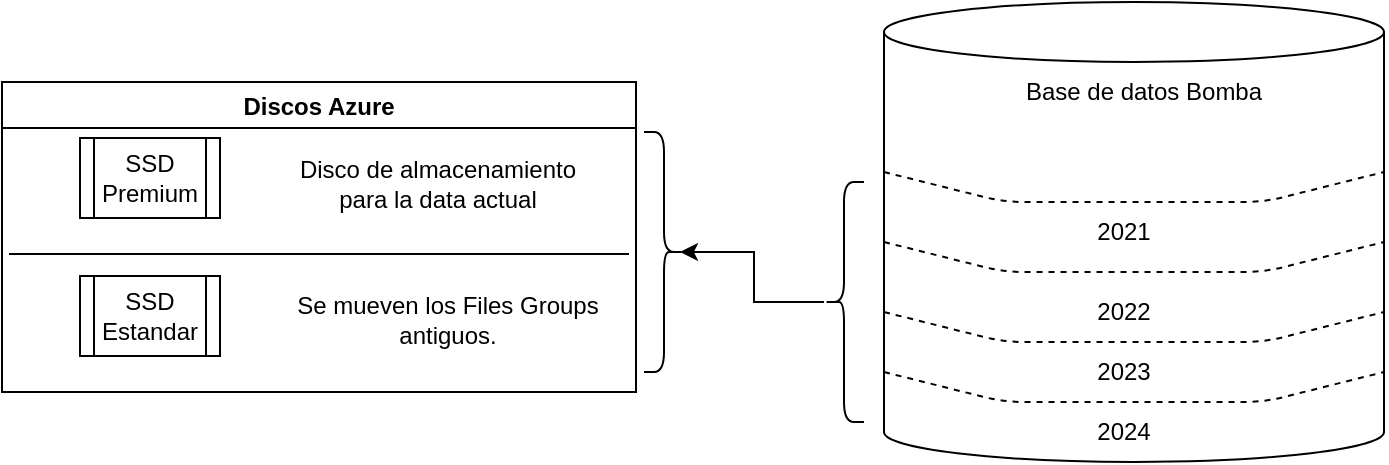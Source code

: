 <mxfile version="14.9.5" type="github">
  <diagram id="hOA9HWO0stQCfznon2GV" name="Page-1">
    <mxGraphModel dx="1422" dy="762" grid="0" gridSize="10" guides="1" tooltips="1" connect="1" arrows="1" fold="1" page="1" pageScale="1" pageWidth="827" pageHeight="1169" math="0" shadow="0">
      <root>
        <mxCell id="0" />
        <mxCell id="1" parent="0" />
        <mxCell id="CIBt73lVi8_bv28ipsNm-3" value="" style="shape=cylinder3;whiteSpace=wrap;html=1;boundedLbl=1;backgroundOutline=1;size=15;" vertex="1" parent="1">
          <mxGeometry x="511" y="355" width="250" height="230" as="geometry" />
        </mxCell>
        <mxCell id="CIBt73lVi8_bv28ipsNm-6" value="" style="endArrow=none;dashed=1;html=1;exitX=0;exitY=0;exitDx=0;exitDy=120;exitPerimeter=0;entryX=1;entryY=0;entryDx=0;entryDy=120;entryPerimeter=0;" edge="1" parent="1" source="CIBt73lVi8_bv28ipsNm-3" target="CIBt73lVi8_bv28ipsNm-3">
          <mxGeometry width="50" height="50" relative="1" as="geometry">
            <mxPoint x="721" y="290" as="sourcePoint" />
            <mxPoint x="771" y="240" as="targetPoint" />
            <Array as="points">
              <mxPoint x="571" y="490" />
              <mxPoint x="636" y="490" />
              <mxPoint x="701" y="490" />
            </Array>
          </mxGeometry>
        </mxCell>
        <mxCell id="CIBt73lVi8_bv28ipsNm-8" value="" style="endArrow=none;dashed=1;html=1;exitX=0;exitY=0;exitDx=0;exitDy=120;exitPerimeter=0;entryX=1;entryY=0;entryDx=0;entryDy=120;entryPerimeter=0;" edge="1" parent="1">
          <mxGeometry width="50" height="50" relative="1" as="geometry">
            <mxPoint x="511" y="510" as="sourcePoint" />
            <mxPoint x="761" y="510" as="targetPoint" />
            <Array as="points">
              <mxPoint x="571" y="525" />
              <mxPoint x="636" y="525" />
              <mxPoint x="701" y="525" />
            </Array>
          </mxGeometry>
        </mxCell>
        <mxCell id="CIBt73lVi8_bv28ipsNm-9" value="" style="endArrow=none;dashed=1;html=1;exitX=0;exitY=0;exitDx=0;exitDy=120;exitPerimeter=0;entryX=1;entryY=0;entryDx=0;entryDy=120;entryPerimeter=0;" edge="1" parent="1">
          <mxGeometry width="50" height="50" relative="1" as="geometry">
            <mxPoint x="511" y="440" as="sourcePoint" />
            <mxPoint x="761" y="440" as="targetPoint" />
            <Array as="points">
              <mxPoint x="571" y="455" />
              <mxPoint x="636" y="455" />
              <mxPoint x="701" y="455" />
            </Array>
          </mxGeometry>
        </mxCell>
        <mxCell id="CIBt73lVi8_bv28ipsNm-10" value="" style="endArrow=none;dashed=1;html=1;exitX=0;exitY=0;exitDx=0;exitDy=120;exitPerimeter=0;entryX=1;entryY=0;entryDx=0;entryDy=120;entryPerimeter=0;" edge="1" parent="1">
          <mxGeometry width="50" height="50" relative="1" as="geometry">
            <mxPoint x="511" y="540" as="sourcePoint" />
            <mxPoint x="761" y="540" as="targetPoint" />
            <Array as="points">
              <mxPoint x="571" y="555" />
              <mxPoint x="636" y="555" />
              <mxPoint x="701" y="555" />
            </Array>
          </mxGeometry>
        </mxCell>
        <mxCell id="CIBt73lVi8_bv28ipsNm-11" value="Base de datos Bomba" style="text;html=1;strokeColor=none;fillColor=none;align=center;verticalAlign=middle;whiteSpace=wrap;rounded=0;" vertex="1" parent="1">
          <mxGeometry x="561" y="390" width="160" height="20" as="geometry" />
        </mxCell>
        <mxCell id="CIBt73lVi8_bv28ipsNm-12" value="2021" style="text;html=1;strokeColor=none;fillColor=none;align=center;verticalAlign=middle;whiteSpace=wrap;rounded=0;" vertex="1" parent="1">
          <mxGeometry x="611" y="460" width="40" height="20" as="geometry" />
        </mxCell>
        <mxCell id="CIBt73lVi8_bv28ipsNm-13" value="2022" style="text;html=1;strokeColor=none;fillColor=none;align=center;verticalAlign=middle;whiteSpace=wrap;rounded=0;" vertex="1" parent="1">
          <mxGeometry x="611" y="500" width="40" height="20" as="geometry" />
        </mxCell>
        <mxCell id="CIBt73lVi8_bv28ipsNm-14" value="2023" style="text;html=1;strokeColor=none;fillColor=none;align=center;verticalAlign=middle;whiteSpace=wrap;rounded=0;" vertex="1" parent="1">
          <mxGeometry x="611" y="530" width="40" height="20" as="geometry" />
        </mxCell>
        <mxCell id="CIBt73lVi8_bv28ipsNm-15" value="2024" style="text;html=1;strokeColor=none;fillColor=none;align=center;verticalAlign=middle;whiteSpace=wrap;rounded=0;" vertex="1" parent="1">
          <mxGeometry x="611" y="560" width="40" height="20" as="geometry" />
        </mxCell>
        <mxCell id="CIBt73lVi8_bv28ipsNm-16" value="Discos Azure" style="swimlane;" vertex="1" parent="1">
          <mxGeometry x="70" y="395" width="317" height="155" as="geometry" />
        </mxCell>
        <mxCell id="CIBt73lVi8_bv28ipsNm-24" value="SSD Premium" style="shape=process;whiteSpace=wrap;html=1;backgroundOutline=1;" vertex="1" parent="CIBt73lVi8_bv28ipsNm-16">
          <mxGeometry x="39" y="28" width="70" height="40" as="geometry" />
        </mxCell>
        <mxCell id="CIBt73lVi8_bv28ipsNm-25" value="SSD Estandar" style="shape=process;whiteSpace=wrap;html=1;backgroundOutline=1;" vertex="1" parent="CIBt73lVi8_bv28ipsNm-16">
          <mxGeometry x="39" y="97" width="70" height="40" as="geometry" />
        </mxCell>
        <mxCell id="CIBt73lVi8_bv28ipsNm-29" value="Se mueven los Files Groups antiguos." style="text;html=1;strokeColor=none;fillColor=none;align=center;verticalAlign=middle;whiteSpace=wrap;rounded=0;" vertex="1" parent="CIBt73lVi8_bv28ipsNm-16">
          <mxGeometry x="138" y="109" width="170" height="20" as="geometry" />
        </mxCell>
        <mxCell id="CIBt73lVi8_bv28ipsNm-31" value="Disco de almacenamiento para la data actual" style="text;html=1;strokeColor=none;fillColor=none;align=center;verticalAlign=middle;whiteSpace=wrap;rounded=0;" vertex="1" parent="CIBt73lVi8_bv28ipsNm-16">
          <mxGeometry x="138" y="41" width="160" height="20" as="geometry" />
        </mxCell>
        <mxCell id="CIBt73lVi8_bv28ipsNm-27" value="" style="endArrow=none;html=1;" edge="1" parent="CIBt73lVi8_bv28ipsNm-16">
          <mxGeometry width="50" height="50" relative="1" as="geometry">
            <mxPoint x="3.5" y="86" as="sourcePoint" />
            <mxPoint x="313.5" y="86" as="targetPoint" />
            <Array as="points" />
          </mxGeometry>
        </mxCell>
        <mxCell id="CIBt73lVi8_bv28ipsNm-37" style="edgeStyle=orthogonalEdgeStyle;rounded=0;orthogonalLoop=1;jettySize=auto;html=1;entryX=0.1;entryY=0.5;entryDx=0;entryDy=0;entryPerimeter=0;" edge="1" parent="1" source="CIBt73lVi8_bv28ipsNm-33" target="CIBt73lVi8_bv28ipsNm-35">
          <mxGeometry relative="1" as="geometry" />
        </mxCell>
        <mxCell id="CIBt73lVi8_bv28ipsNm-33" value="" style="shape=curlyBracket;whiteSpace=wrap;html=1;rounded=1;" vertex="1" parent="1">
          <mxGeometry x="481" y="445" width="20" height="120" as="geometry" />
        </mxCell>
        <mxCell id="CIBt73lVi8_bv28ipsNm-35" value="" style="shape=curlyBracket;whiteSpace=wrap;html=1;rounded=1;flipH=1;" vertex="1" parent="1">
          <mxGeometry x="391" y="420" width="20" height="120" as="geometry" />
        </mxCell>
      </root>
    </mxGraphModel>
  </diagram>
</mxfile>
